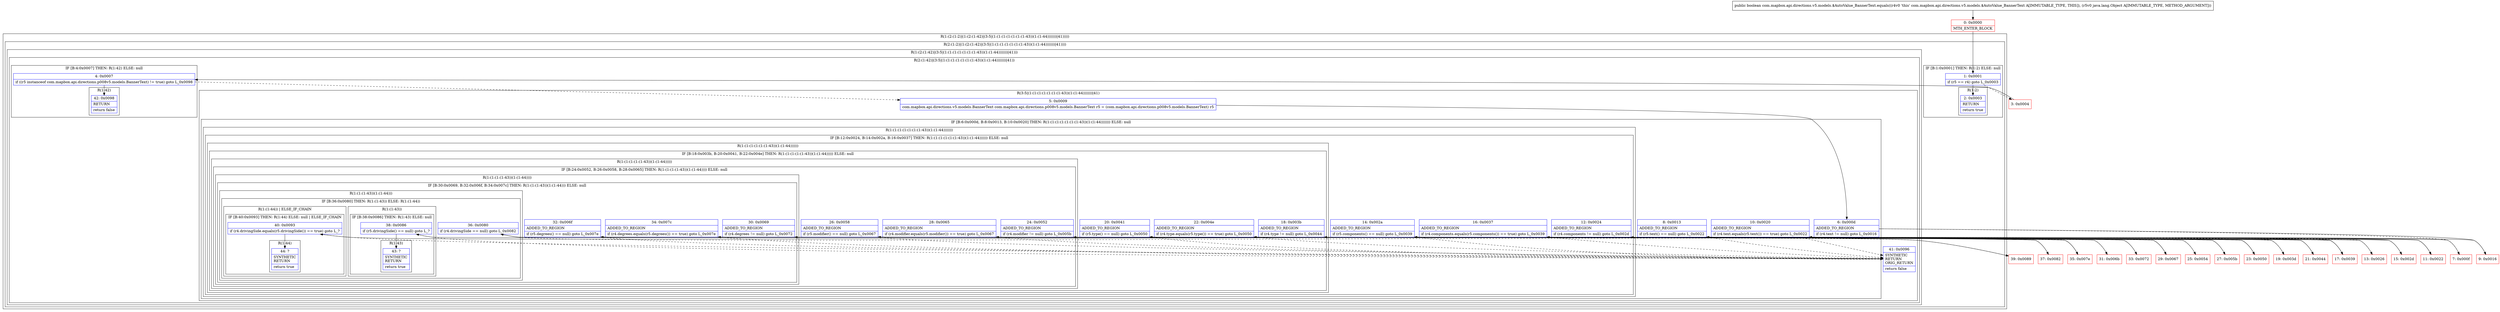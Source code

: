 digraph "CFG forcom.mapbox.api.directions.v5.models.$AutoValue_BannerText.equals(Ljava\/lang\/Object;)Z" {
subgraph cluster_Region_163618139 {
label = "R(1:(2:(1:2)|(1:(2:(1:42)|(3:5|(1:(1:(1:(1:(1:(1:(1:43))(1:(1:44)))))))|41)))))";
node [shape=record,color=blue];
subgraph cluster_Region_1872126365 {
label = "R(2:(1:2)|(1:(2:(1:42)|(3:5|(1:(1:(1:(1:(1:(1:(1:43))(1:(1:44)))))))|41))))";
node [shape=record,color=blue];
subgraph cluster_IfRegion_1230890604 {
label = "IF [B:1:0x0001] THEN: R(1:2) ELSE: null";
node [shape=record,color=blue];
Node_1 [shape=record,label="{1\:\ 0x0001|if (r5 == r4) goto L_0x0003\l}"];
subgraph cluster_Region_985051737 {
label = "R(1:2)";
node [shape=record,color=blue];
Node_2 [shape=record,label="{2\:\ 0x0003|RETURN\l|return true\l}"];
}
}
subgraph cluster_Region_923916817 {
label = "R(1:(2:(1:42)|(3:5|(1:(1:(1:(1:(1:(1:(1:43))(1:(1:44)))))))|41)))";
node [shape=record,color=blue];
subgraph cluster_Region_1800921063 {
label = "R(2:(1:42)|(3:5|(1:(1:(1:(1:(1:(1:(1:43))(1:(1:44)))))))|41))";
node [shape=record,color=blue];
subgraph cluster_IfRegion_1302280807 {
label = "IF [B:4:0x0007] THEN: R(1:42) ELSE: null";
node [shape=record,color=blue];
Node_4 [shape=record,label="{4\:\ 0x0007|if ((r5 instanceof com.mapbox.api.directions.p008v5.models.BannerText) != true) goto L_0x0098\l}"];
subgraph cluster_Region_1110736375 {
label = "R(1:42)";
node [shape=record,color=blue];
Node_42 [shape=record,label="{42\:\ 0x0098|RETURN\l|return false\l}"];
}
}
subgraph cluster_Region_1372420074 {
label = "R(3:5|(1:(1:(1:(1:(1:(1:(1:43))(1:(1:44)))))))|41)";
node [shape=record,color=blue];
Node_5 [shape=record,label="{5\:\ 0x0009|com.mapbox.api.directions.v5.models.BannerText com.mapbox.api.directions.p008v5.models.BannerText r5 = (com.mapbox.api.directions.p008v5.models.BannerText) r5\l}"];
subgraph cluster_IfRegion_222706501 {
label = "IF [B:6:0x000d, B:8:0x0013, B:10:0x0020] THEN: R(1:(1:(1:(1:(1:(1:(1:43))(1:(1:44))))))) ELSE: null";
node [shape=record,color=blue];
Node_6 [shape=record,label="{6\:\ 0x000d|ADDED_TO_REGION\l|if (r4.text != null) goto L_0x0016\l}"];
Node_8 [shape=record,label="{8\:\ 0x0013|ADDED_TO_REGION\l|if (r5.text() == null) goto L_0x0022\l}"];
Node_10 [shape=record,label="{10\:\ 0x0020|ADDED_TO_REGION\l|if (r4.text.equals(r5.text()) == true) goto L_0x0022\l}"];
subgraph cluster_Region_2077026034 {
label = "R(1:(1:(1:(1:(1:(1:(1:43))(1:(1:44)))))))";
node [shape=record,color=blue];
subgraph cluster_IfRegion_705290643 {
label = "IF [B:12:0x0024, B:14:0x002a, B:16:0x0037] THEN: R(1:(1:(1:(1:(1:(1:43))(1:(1:44)))))) ELSE: null";
node [shape=record,color=blue];
Node_12 [shape=record,label="{12\:\ 0x0024|ADDED_TO_REGION\l|if (r4.components != null) goto L_0x002d\l}"];
Node_14 [shape=record,label="{14\:\ 0x002a|ADDED_TO_REGION\l|if (r5.components() == null) goto L_0x0039\l}"];
Node_16 [shape=record,label="{16\:\ 0x0037|ADDED_TO_REGION\l|if (r4.components.equals(r5.components()) == true) goto L_0x0039\l}"];
subgraph cluster_Region_783394443 {
label = "R(1:(1:(1:(1:(1:(1:43))(1:(1:44))))))";
node [shape=record,color=blue];
subgraph cluster_IfRegion_628394615 {
label = "IF [B:18:0x003b, B:20:0x0041, B:22:0x004e] THEN: R(1:(1:(1:(1:(1:43))(1:(1:44))))) ELSE: null";
node [shape=record,color=blue];
Node_18 [shape=record,label="{18\:\ 0x003b|ADDED_TO_REGION\l|if (r4.type != null) goto L_0x0044\l}"];
Node_20 [shape=record,label="{20\:\ 0x0041|ADDED_TO_REGION\l|if (r5.type() == null) goto L_0x0050\l}"];
Node_22 [shape=record,label="{22\:\ 0x004e|ADDED_TO_REGION\l|if (r4.type.equals(r5.type()) == true) goto L_0x0050\l}"];
subgraph cluster_Region_449445176 {
label = "R(1:(1:(1:(1:(1:43))(1:(1:44)))))";
node [shape=record,color=blue];
subgraph cluster_IfRegion_532470548 {
label = "IF [B:24:0x0052, B:26:0x0058, B:28:0x0065] THEN: R(1:(1:(1:(1:43))(1:(1:44)))) ELSE: null";
node [shape=record,color=blue];
Node_24 [shape=record,label="{24\:\ 0x0052|ADDED_TO_REGION\l|if (r4.modifier != null) goto L_0x005b\l}"];
Node_26 [shape=record,label="{26\:\ 0x0058|ADDED_TO_REGION\l|if (r5.modifier() == null) goto L_0x0067\l}"];
Node_28 [shape=record,label="{28\:\ 0x0065|ADDED_TO_REGION\l|if (r4.modifier.equals(r5.modifier()) == true) goto L_0x0067\l}"];
subgraph cluster_Region_2079584339 {
label = "R(1:(1:(1:(1:43))(1:(1:44))))";
node [shape=record,color=blue];
subgraph cluster_IfRegion_597444533 {
label = "IF [B:30:0x0069, B:32:0x006f, B:34:0x007c] THEN: R(1:(1:(1:43))(1:(1:44))) ELSE: null";
node [shape=record,color=blue];
Node_30 [shape=record,label="{30\:\ 0x0069|ADDED_TO_REGION\l|if (r4.degrees != null) goto L_0x0072\l}"];
Node_32 [shape=record,label="{32\:\ 0x006f|ADDED_TO_REGION\l|if (r5.degrees() == null) goto L_0x007e\l}"];
Node_34 [shape=record,label="{34\:\ 0x007c|ADDED_TO_REGION\l|if (r4.degrees.equals(r5.degrees()) == true) goto L_0x007e\l}"];
subgraph cluster_Region_1729393321 {
label = "R(1:(1:(1:43))(1:(1:44)))";
node [shape=record,color=blue];
subgraph cluster_IfRegion_1152517438 {
label = "IF [B:36:0x0080] THEN: R(1:(1:43)) ELSE: R(1:(1:44))";
node [shape=record,color=blue];
Node_36 [shape=record,label="{36\:\ 0x0080|if (r4.drivingSide == null) goto L_0x0082\l}"];
subgraph cluster_Region_289869997 {
label = "R(1:(1:43))";
node [shape=record,color=blue];
subgraph cluster_IfRegion_1182547756 {
label = "IF [B:38:0x0086] THEN: R(1:43) ELSE: null";
node [shape=record,color=blue];
Node_38 [shape=record,label="{38\:\ 0x0086|if (r5.drivingSide() == null) goto L_?\l}"];
subgraph cluster_Region_1976703934 {
label = "R(1:43)";
node [shape=record,color=blue];
Node_43 [shape=record,label="{43\:\ ?|SYNTHETIC\lRETURN\l|return true\l}"];
}
}
}
subgraph cluster_Region_832024215 {
label = "R(1:(1:44)) | ELSE_IF_CHAIN\l";
node [shape=record,color=blue];
subgraph cluster_IfRegion_1205482150 {
label = "IF [B:40:0x0093] THEN: R(1:44) ELSE: null | ELSE_IF_CHAIN\l";
node [shape=record,color=blue];
Node_40 [shape=record,label="{40\:\ 0x0093|if (r4.drivingSide.equals(r5.drivingSide()) == true) goto L_?\l}"];
subgraph cluster_Region_1708709486 {
label = "R(1:44)";
node [shape=record,color=blue];
Node_44 [shape=record,label="{44\:\ ?|SYNTHETIC\lRETURN\l|return true\l}"];
}
}
}
}
}
}
}
}
}
}
}
}
}
}
Node_41 [shape=record,label="{41\:\ 0x0096|SYNTHETIC\lRETURN\lORIG_RETURN\l|return false\l}"];
}
}
}
}
}
Node_0 [shape=record,color=red,label="{0\:\ 0x0000|MTH_ENTER_BLOCK\l}"];
Node_3 [shape=record,color=red,label="{3\:\ 0x0004}"];
Node_7 [shape=record,color=red,label="{7\:\ 0x000f}"];
Node_9 [shape=record,color=red,label="{9\:\ 0x0016}"];
Node_11 [shape=record,color=red,label="{11\:\ 0x0022}"];
Node_13 [shape=record,color=red,label="{13\:\ 0x0026}"];
Node_15 [shape=record,color=red,label="{15\:\ 0x002d}"];
Node_17 [shape=record,color=red,label="{17\:\ 0x0039}"];
Node_19 [shape=record,color=red,label="{19\:\ 0x003d}"];
Node_21 [shape=record,color=red,label="{21\:\ 0x0044}"];
Node_23 [shape=record,color=red,label="{23\:\ 0x0050}"];
Node_25 [shape=record,color=red,label="{25\:\ 0x0054}"];
Node_27 [shape=record,color=red,label="{27\:\ 0x005b}"];
Node_29 [shape=record,color=red,label="{29\:\ 0x0067}"];
Node_31 [shape=record,color=red,label="{31\:\ 0x006b}"];
Node_33 [shape=record,color=red,label="{33\:\ 0x0072}"];
Node_35 [shape=record,color=red,label="{35\:\ 0x007e}"];
Node_37 [shape=record,color=red,label="{37\:\ 0x0082}"];
Node_39 [shape=record,color=red,label="{39\:\ 0x0089}"];
MethodNode[shape=record,label="{public boolean com.mapbox.api.directions.v5.models.$AutoValue_BannerText.equals((r4v0 'this' com.mapbox.api.directions.v5.models.$AutoValue_BannerText A[IMMUTABLE_TYPE, THIS]), (r5v0 java.lang.Object A[IMMUTABLE_TYPE, METHOD_ARGUMENT])) }"];
MethodNode -> Node_0;
Node_1 -> Node_2;
Node_1 -> Node_3[style=dashed];
Node_4 -> Node_5[style=dashed];
Node_4 -> Node_42;
Node_5 -> Node_6;
Node_6 -> Node_7[style=dashed];
Node_6 -> Node_9;
Node_8 -> Node_41[style=dashed];
Node_8 -> Node_11;
Node_10 -> Node_11;
Node_10 -> Node_41[style=dashed];
Node_12 -> Node_13[style=dashed];
Node_12 -> Node_15;
Node_14 -> Node_41[style=dashed];
Node_14 -> Node_17;
Node_16 -> Node_17;
Node_16 -> Node_41[style=dashed];
Node_18 -> Node_19[style=dashed];
Node_18 -> Node_21;
Node_20 -> Node_41[style=dashed];
Node_20 -> Node_23;
Node_22 -> Node_23;
Node_22 -> Node_41[style=dashed];
Node_24 -> Node_25[style=dashed];
Node_24 -> Node_27;
Node_26 -> Node_41[style=dashed];
Node_26 -> Node_29;
Node_28 -> Node_29;
Node_28 -> Node_41[style=dashed];
Node_30 -> Node_31[style=dashed];
Node_30 -> Node_33;
Node_32 -> Node_41[style=dashed];
Node_32 -> Node_35;
Node_34 -> Node_35;
Node_34 -> Node_41[style=dashed];
Node_36 -> Node_37;
Node_36 -> Node_39[style=dashed];
Node_38 -> Node_41[style=dashed];
Node_38 -> Node_43;
Node_40 -> Node_41[style=dashed];
Node_40 -> Node_44;
Node_0 -> Node_1;
Node_3 -> Node_4;
Node_7 -> Node_8;
Node_9 -> Node_10;
Node_11 -> Node_12;
Node_13 -> Node_14;
Node_15 -> Node_16;
Node_17 -> Node_18;
Node_19 -> Node_20;
Node_21 -> Node_22;
Node_23 -> Node_24;
Node_25 -> Node_26;
Node_27 -> Node_28;
Node_29 -> Node_30;
Node_31 -> Node_32;
Node_33 -> Node_34;
Node_35 -> Node_36;
Node_37 -> Node_38;
Node_39 -> Node_40;
}

